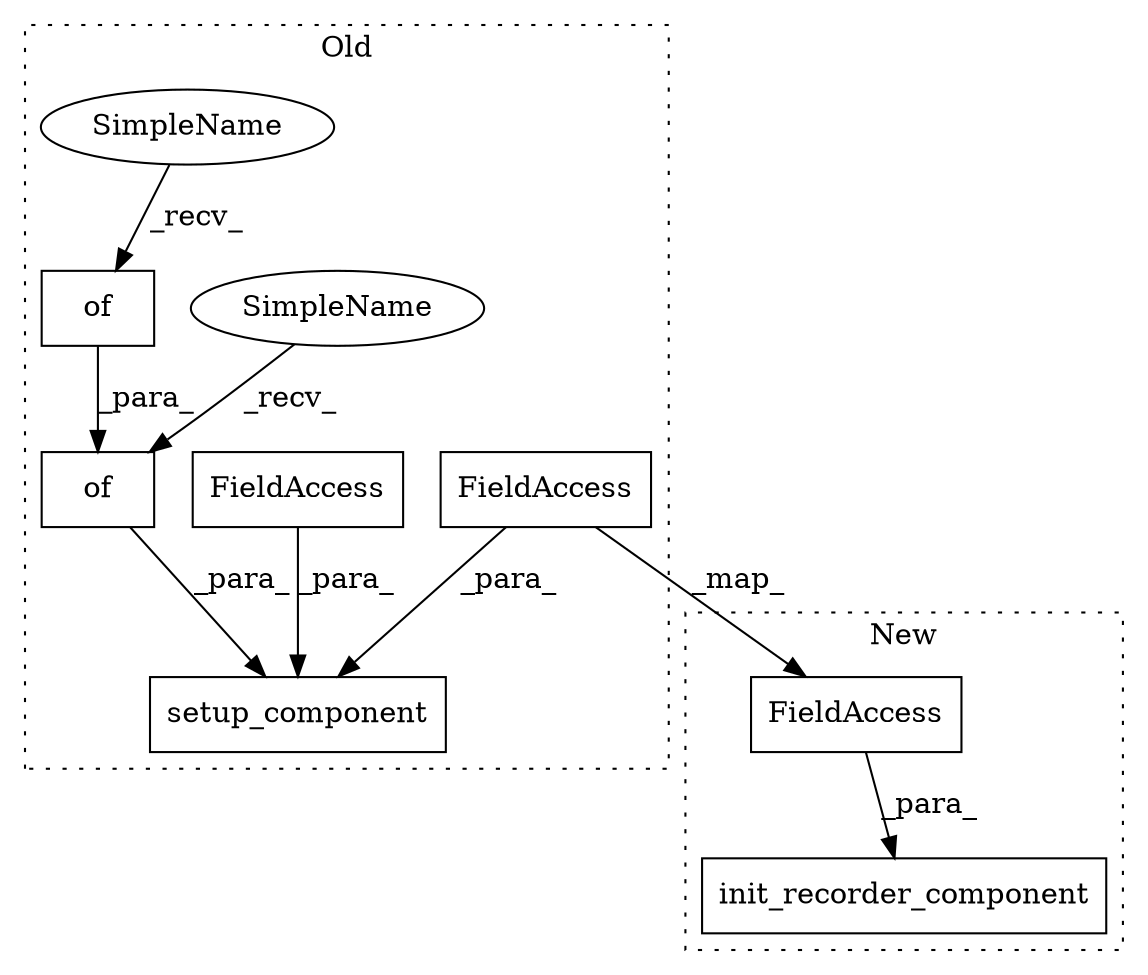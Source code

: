 digraph G {
subgraph cluster0 {
1 [label="of" a="32" s="6919,6956" l="3,1" shape="box"];
3 [label="setup_component" a="32" s="6848,6957" l="16,1" shape="box"];
4 [label="of" a="32" s="6937,6955" l="3,1" shape="box"];
6 [label="FieldAccess" a="22" s="6864" l="9" shape="box"];
7 [label="FieldAccess" a="22" s="6874" l="40" shape="box"];
8 [label="SimpleName" a="42" s="6915" l="3" shape="ellipse"];
9 [label="SimpleName" a="42" s="6933" l="3" shape="ellipse"];
label = "Old";
style="dotted";
}
subgraph cluster1 {
2 [label="init_recorder_component" a="32" s="6784,6817" l="24,1" shape="box"];
5 [label="FieldAccess" a="22" s="6808" l="9" shape="box"];
label = "New";
style="dotted";
}
1 -> 3 [label="_para_"];
4 -> 1 [label="_para_"];
5 -> 2 [label="_para_"];
6 -> 5 [label="_map_"];
6 -> 3 [label="_para_"];
7 -> 3 [label="_para_"];
8 -> 1 [label="_recv_"];
9 -> 4 [label="_recv_"];
}